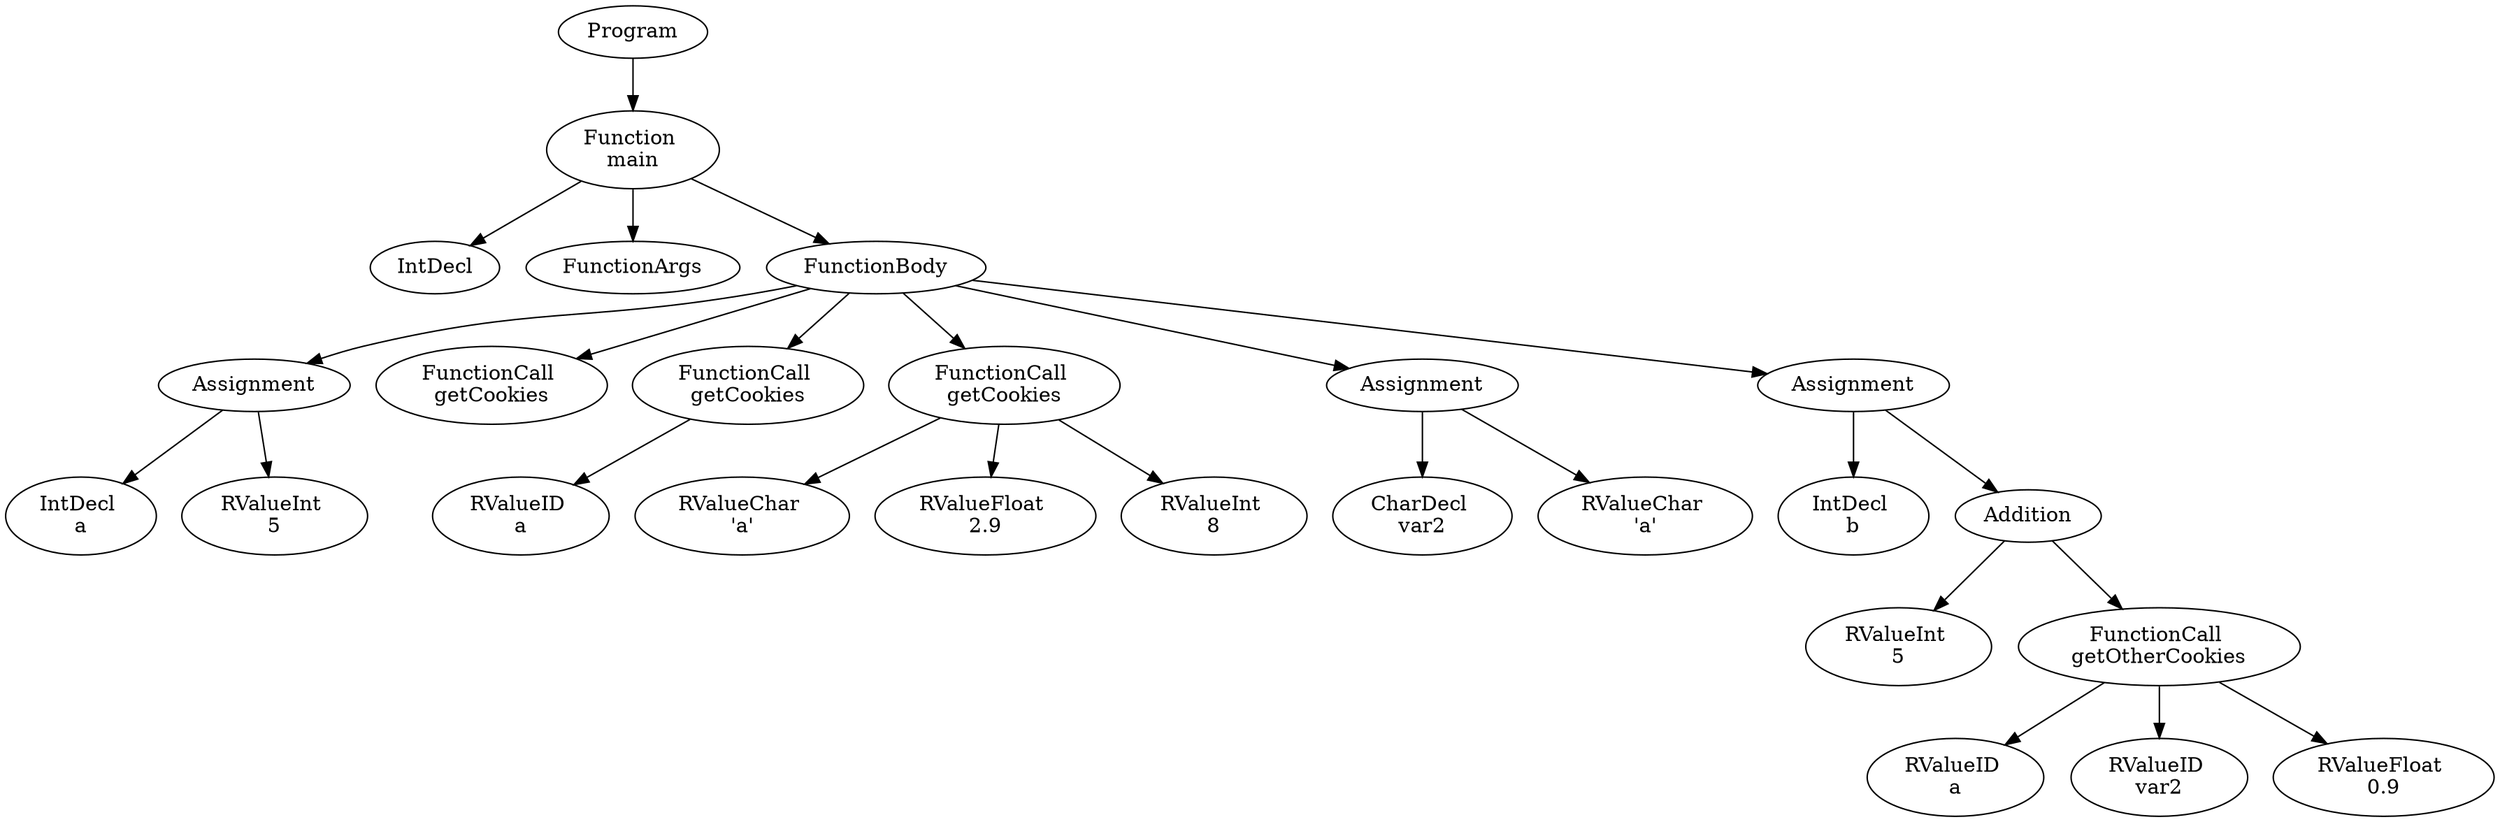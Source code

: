 digraph AST {
1 [label="Program"];
2 [label="Function \nmain"];
3 [label="IntDecl"];
4 [label="FunctionArgs"];
5 [label="FunctionBody"];
6 [label="Assignment"];
7 [label="IntDecl \na"];
8 [label="RValueInt \n5"];
6 -> 7;
6 -> 8;
9 [label="FunctionCall \ngetCookies"];
10 [label="FunctionCall \ngetCookies"];
11 [label="RValueID \na"];
10 -> 11;
12 [label="FunctionCall \ngetCookies"];
13 [label="RValueChar \n'a'"];
14 [label="RValueFloat \n2.9"];
15 [label="RValueInt \n8"];
12 -> 13;
12 -> 14;
12 -> 15;
16 [label="Assignment"];
17 [label="CharDecl \nvar2"];
18 [label="RValueChar \n'a'"];
16 -> 17;
16 -> 18;
19 [label="Assignment"];
20 [label="IntDecl \nb"];
21 [label="Addition"];
22 [label="RValueInt \n5"];
23 [label="FunctionCall \ngetOtherCookies"];
24 [label="RValueID \na"];
25 [label="RValueID \nvar2"];
26 [label="RValueFloat \n0.9"];
23 -> 24;
23 -> 25;
23 -> 26;
21 -> 22;
21 -> 23;
19 -> 20;
19 -> 21;
5 -> 6;
5 -> 9;
5 -> 10;
5 -> 12;
5 -> 16;
5 -> 19;
2 -> 3;
2 -> 4;
2 -> 5;
1 -> 2;
}